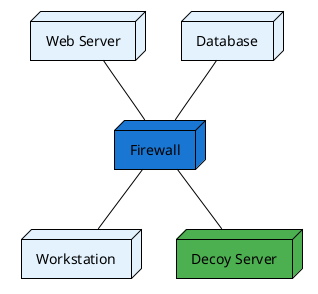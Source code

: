 @startuml slide1_network_background
!theme plain
skinparam backgroundColor #FFFFFF

node "Web Server" as web #E3F2FD
node "Database" as db #E3F2FD  
node "Workstation" as ws #E3F2FD
node "Firewall" as fw #1976D2
node "Decoy Server" as decoy #4CAF50

web -- fw
db -- fw
fw -- ws
fw -- decoy
@enduml

@startuml slide2_problem_solution
!theme plain
skinparam backgroundColor #FFFFFF

rectangle "Traditional Cyber Defense\nProblems" as problems #F44336
rectangle "SULI Solution" as solution #4CAF50

problems --> solution

actor "Red Team" as red #F44336
actor "Blue Team" as blue #0066CC

red <--> blue : Adversarial Learning
@enduml

@startuml slide3_reinforcement_learning
!theme plain
skinparam backgroundColor #FFFFFF

rectangle "Environment" as env #E3F2FD
rectangle "Agent" as agent #0066CC
rectangle "Action" as action #4CAF50
rectangle "Reward" as reward #FF9800

agent -> action
action -> env
env -> reward
reward -> agent
@enduml

@startuml slide4_adversarial_learning
!theme plain
skinparam backgroundColor #FFFFFF

actor "Red Agent" as red #F44336
actor "Blue Agent" as blue #0066CC

red <--> blue : Competition

rectangle "Arms Race" as race #FFA726
red --> race
blue --> race
@enduml

@startuml slide5_network_environment
!theme plain
skinparam backgroundColor #FFFFFF

package "Enterprise Network" {
  package "DMZ" {
    node "Web Server"
    node "Mail Server"
  }
  
  package "Internal" {
    node "Workstation 1"
    node "Workstation 2"
  }
  
  package "Servers" {
    node "Database"
    node "File Server"
  }
  
  package "Decoys" {
    node "Decoy Web" #4CAF50
    node "Decoy DB" #4CAF50
  }
}

node "Firewall" #1976D2
cloud "Internet"

Internet --> Firewall
Firewall --> DMZ
Firewall --> Internal
Firewall --> Servers
Firewall --> Decoys
@enduml

@startuml slide6_agent_capabilities
!theme plain
skinparam backgroundColor #FFFFFF

rectangle "Red Agent\n(295 MITRE Techniques)" as red #FFEBEE
rectangle "Blue Agent\n(Strategic Defense)" as blue #E3F2FD

rectangle "Discovery" as disc
rectangle "Reconnaissance" as recon
rectangle "Exploitation" as exploit
rectangle "Impact" as impact

red --> disc
disc --> recon
recon --> exploit
exploit --> impact

rectangle "Deploy Decoys" as deploy
rectangle "Monitor" as monitor
rectangle "Isolate" as isolate
rectangle "Respond" as respond

blue --> deploy
deploy --> monitor
monitor --> isolate
isolate --> respond
@enduml

@startuml slide7_reward_system
!theme plain
skinparam backgroundColor #FFFFFF

rectangle "Red Rewards" as red_rewards #FFEBEE
rectangle "Blue Rewards" as blue_rewards #E3F2FD

rectangle "+Points\nSuccessful attacks" as red_pos #4CAF50
rectangle "-Penalty\nGetting detected" as red_neg #F44336

rectangle "+BIG Points\n10x for deception!" as blue_big #4CAF50
rectangle "+Points\nProtecting systems" as blue_pos #81C784
rectangle "-Points\nDecoy costs" as blue_neg #F44336

red_rewards --> red_pos
red_rewards --> red_neg

blue_rewards --> blue_big
blue_rewards --> blue_pos
blue_rewards --> blue_neg
@enduml

@startuml slide8_ppo_algorithm
!theme plain
skinparam backgroundColor #FFFFFF

rectangle "Current Strategy" as current #4CAF50
rectangle "New Strategy" as new_strategy #FFA726
rectangle "PPO Decision" as ppo #E3F2FD

current --> ppo
new_strategy --> ppo
ppo --> "Updated Strategy"

note right of ppo : Cautious improvements\nonly
@enduml

@startuml slide9_suli_innovation
!theme plain
skinparam backgroundColor #FFFFFF

rectangle "Traditional Training\nProblems" as problem #FFEBEE
rectangle "SULI Solution" as solution #E8F5E8

actor "Agent A" as a1 #9C27B0
actor "Agent B" as a2 #9C27B0

problem --> solution : SULI fixes

a1 <--> a2 : Learn together

note bottom of a1 : Both start with\nuniform initialization
@enduml

@startuml slide10_experimental_results
!theme plain
skinparam backgroundColor #FFFFFF

rectangle "32+ Million\nTraining Steps" as steps #4CAF50
rectangle "8 Major\nConfigurations" as configs #2196F3
rectangle "15 to 10,000\nComputer Networks" as networks #FF9800

rectangle "90% Reduction\nin Training Failures" as result1 #4CAF50
rectangle "Deception > Detection\nStrategies" as result2 #2196F3
rectangle "Enterprise Scale\nValidation" as result3 #FF9800

steps --> result1
configs --> result2
networks --> result3
@enduml

@startuml slide11_contributions
!theme plain
skinparam backgroundColor #FFFFFF

rectangle "Cybersecurity\nContributions" as cyber #FFEBEE
rectangle "AI Research\nContributions" as ai #E3F2FD
rectangle "Practical\nContributions" as practice #E8F5E8

cyber <--> ai : Cross-domain impact
ai <--> practice : Research to deployment
practice <--> cyber : Real-world validation

rectangle "Theory to Practice\nBridge" as bridge #FFFDE7
bridge --> cyber
bridge --> ai
bridge --> practice
@enduml

@startuml slide12_demo_setup
!theme plain
skinparam backgroundColor #FFFFFF

rectangle "Live Demo Dashboard" as dashboard #E3F2FD

rectangle "Network Status" as network
rectangle "Red Agent Status" as red_status #FFEBEE
rectangle "Blue Agent Status" as blue_status #E8F5E8
rectangle "Learning Progress" as progress #FFFDE7

dashboard --> network
dashboard --> red_status
dashboard --> blue_status
dashboard --> progress

note right of dashboard : Real-time\ninteraction
@enduml

@startuml slide13_future_directions
!theme plain
skinparam backgroundColor #FFFFFF

rectangle "Immediate Steps" as immediate #E3F2FD
rectangle "Long-term Vision" as longterm #E8F5E8

rectangle "Curriculum Learning" as curriculum
rectangle "Scale Expansion" as scale_exp
rectangle "Real-World Testing" as testing

rectangle "Cross-Domain Apps" as cross
rectangle "Human-AI Collab" as human
rectangle "Theoretical Advances" as theory

immediate --> curriculum
immediate --> scale_exp
immediate --> testing

longterm --> cross
longterm --> human
longterm --> theory

immediate --> longterm : Research progression
@enduml